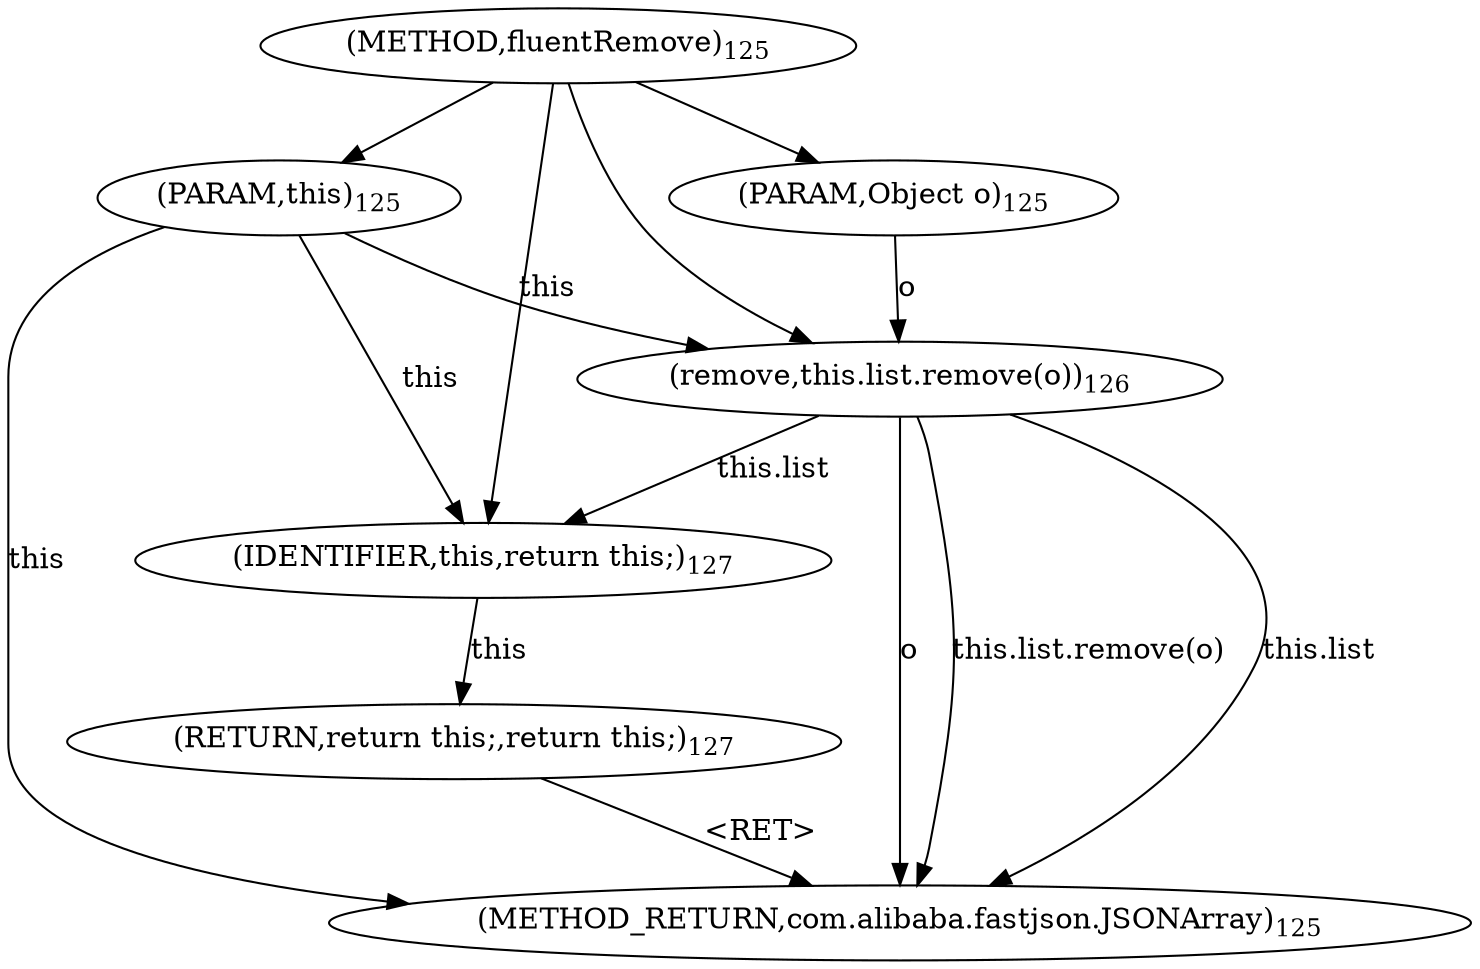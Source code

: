 digraph "fluentRemove" {  
"403" [label = <(METHOD,fluentRemove)<SUB>125</SUB>> ]
"414" [label = <(METHOD_RETURN,com.alibaba.fastjson.JSONArray)<SUB>125</SUB>> ]
"10" [label = <(PARAM,this)<SUB>125</SUB>> ]
"404" [label = <(PARAM,Object o)<SUB>125</SUB>> ]
"406" [label = <(remove,this.list.remove(o))<SUB>126</SUB>> ]
"411" [label = <(RETURN,return this;,return this;)<SUB>127</SUB>> ]
"406" [label = <(remove,this.list.remove(o))<SUB>126</SUB>> ]
"406" [label = <(remove,this.list.remove(o))<SUB>126</SUB>> ]
"9" [label = <(IDENTIFIER,this,return this;)<SUB>127</SUB>> ]
  "411" -> "414"  [ label = "&lt;RET&gt;"] 
  "10" -> "414"  [ label = "this"] 
  "406" -> "414"  [ label = "this.list"] 
  "406" -> "414"  [ label = "o"] 
  "406" -> "414"  [ label = "this.list.remove(o)"] 
  "403" -> "10" 
  "403" -> "404" 
  "9" -> "411"  [ label = "this"] 
  "10" -> "406"  [ label = "this"] 
  "404" -> "406"  [ label = "o"] 
  "403" -> "406" 
  "10" -> "9"  [ label = "this"] 
  "406" -> "9"  [ label = "this.list"] 
  "403" -> "9" 
}
